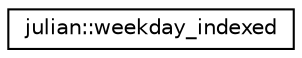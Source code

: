 digraph "Graphical Class Hierarchy"
{
 // LATEX_PDF_SIZE
  edge [fontname="Helvetica",fontsize="10",labelfontname="Helvetica",labelfontsize="10"];
  node [fontname="Helvetica",fontsize="10",shape=record];
  rankdir="LR";
  Node0 [label="julian::weekday_indexed",height=0.2,width=0.4,color="black", fillcolor="white", style="filled",URL="$classjulian_1_1weekday__indexed.html",tooltip=" "];
}
